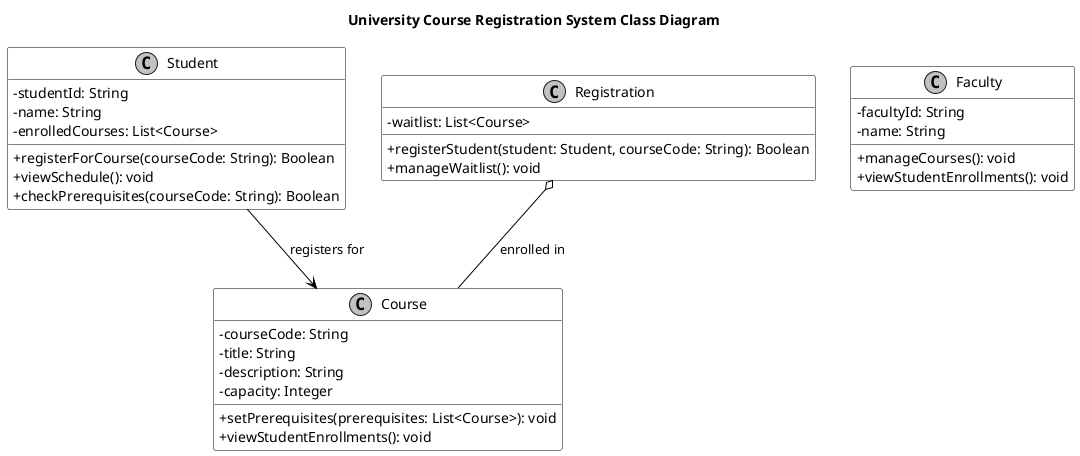 @startuml
title University Course Registration System Class Diagram
skinparam classAttributeIconSize 0
skinparam monochrome true
skinparam class {
    BackgroundColor White
    BorderColor Black
    ArrowColor Black
}
class Student {
  - studentId: String
  - name: String
  - enrolledCourses: List<Course>
  + registerForCourse(courseCode: String): Boolean
  + viewSchedule(): void
  + checkPrerequisites(courseCode: String): Boolean
}
class Course {
  - courseCode: String
  - title: String
  - description: String
  - capacity: Integer
  + setPrerequisites(prerequisites: List<Course>): void
  + viewStudentEnrollments(): void
}
class Faculty {
  - facultyId: String
  - name: String
  + manageCourses(): void
  + viewStudentEnrollments(): void
}
class Registration {
  - waitlist: List<Course>
  + registerStudent(student: Student, courseCode: String): Boolean
  + manageWaitlist(): void
}
Student --> Course : registers for
Registration o-- Course : enrolled in
@enduml